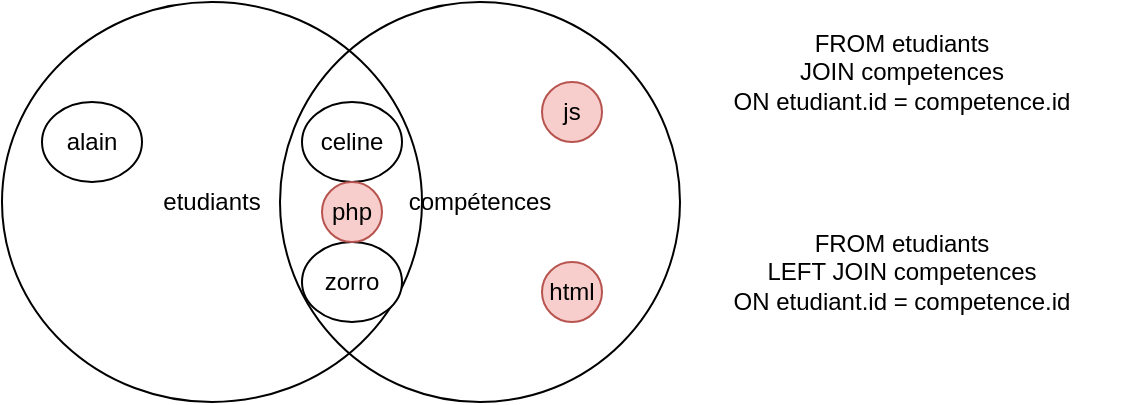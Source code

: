 <mxfile>
    <diagram id="BWaip8sx9dR8IWvyHyfX" name="Page-1">
        <mxGraphModel dx="456" dy="253" grid="1" gridSize="10" guides="1" tooltips="1" connect="1" arrows="1" fold="1" page="1" pageScale="1" pageWidth="850" pageHeight="1100" math="0" shadow="0">
            <root>
                <mxCell id="0"/>
                <mxCell id="1" parent="0"/>
                <mxCell id="2" value="etudiants" style="ellipse;whiteSpace=wrap;html=1;" parent="1" vertex="1">
                    <mxGeometry x="90" y="60" width="210" height="200" as="geometry"/>
                </mxCell>
                <mxCell id="3" value="alain" style="ellipse;whiteSpace=wrap;html=1;" parent="1" vertex="1">
                    <mxGeometry x="110" y="110" width="50" height="40" as="geometry"/>
                </mxCell>
                <mxCell id="4" value="celine" style="ellipse;whiteSpace=wrap;html=1;" parent="1" vertex="1">
                    <mxGeometry x="240" y="110" width="50" height="40" as="geometry"/>
                </mxCell>
                <mxCell id="5" value="zorro" style="ellipse;whiteSpace=wrap;html=1;" parent="1" vertex="1">
                    <mxGeometry x="240" y="180" width="50" height="40" as="geometry"/>
                </mxCell>
                <mxCell id="6" value="compétences" style="ellipse;whiteSpace=wrap;html=1;aspect=fixed;fillColor=none;" parent="1" vertex="1">
                    <mxGeometry x="229" y="60" width="200" height="200" as="geometry"/>
                </mxCell>
                <mxCell id="7" value="FROM etudiants&lt;br&gt;JOIN competences&lt;br&gt;ON etudiant.id = competence.id" style="text;html=1;strokeColor=none;fillColor=none;align=center;verticalAlign=middle;whiteSpace=wrap;rounded=0;" parent="1" vertex="1">
                    <mxGeometry x="430" y="80" width="220" height="30" as="geometry"/>
                </mxCell>
                <mxCell id="8" value="FROM etudiants&lt;br&gt;LEFT JOIN competences&lt;br&gt;ON etudiant.id = competence.id" style="text;html=1;strokeColor=none;fillColor=none;align=center;verticalAlign=middle;whiteSpace=wrap;rounded=0;" parent="1" vertex="1">
                    <mxGeometry x="430" y="180" width="220" height="30" as="geometry"/>
                </mxCell>
                <mxCell id="9" value="php" style="ellipse;whiteSpace=wrap;html=1;fillColor=#f8cecc;strokeColor=#b85450;" vertex="1" parent="1">
                    <mxGeometry x="250" y="150" width="30" height="30" as="geometry"/>
                </mxCell>
                <mxCell id="10" value="js" style="ellipse;whiteSpace=wrap;html=1;fillColor=#f8cecc;strokeColor=#b85450;" vertex="1" parent="1">
                    <mxGeometry x="360" y="100" width="30" height="30" as="geometry"/>
                </mxCell>
                <mxCell id="11" value="html" style="ellipse;whiteSpace=wrap;html=1;fillColor=#f8cecc;strokeColor=#b85450;" vertex="1" parent="1">
                    <mxGeometry x="360" y="190" width="30" height="30" as="geometry"/>
                </mxCell>
            </root>
        </mxGraphModel>
    </diagram>
</mxfile>